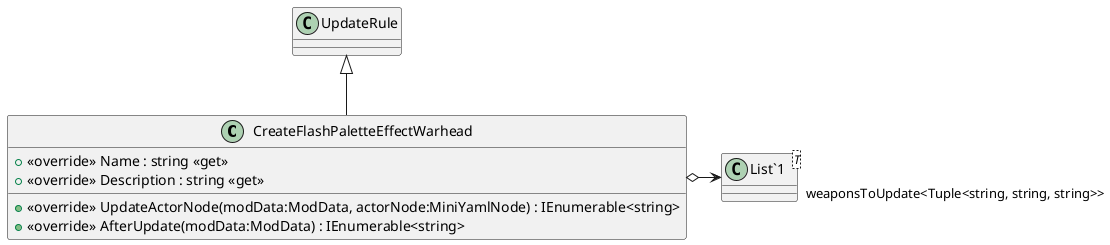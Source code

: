 @startuml
class CreateFlashPaletteEffectWarhead {
    + <<override>> Name : string <<get>>
    + <<override>> Description : string <<get>>
    + <<override>> UpdateActorNode(modData:ModData, actorNode:MiniYamlNode) : IEnumerable<string>
    + <<override>> AfterUpdate(modData:ModData) : IEnumerable<string>
}
class "List`1"<T> {
}
UpdateRule <|-- CreateFlashPaletteEffectWarhead
CreateFlashPaletteEffectWarhead o-> "weaponsToUpdate<Tuple<string, string, string>>" "List`1"
@enduml
